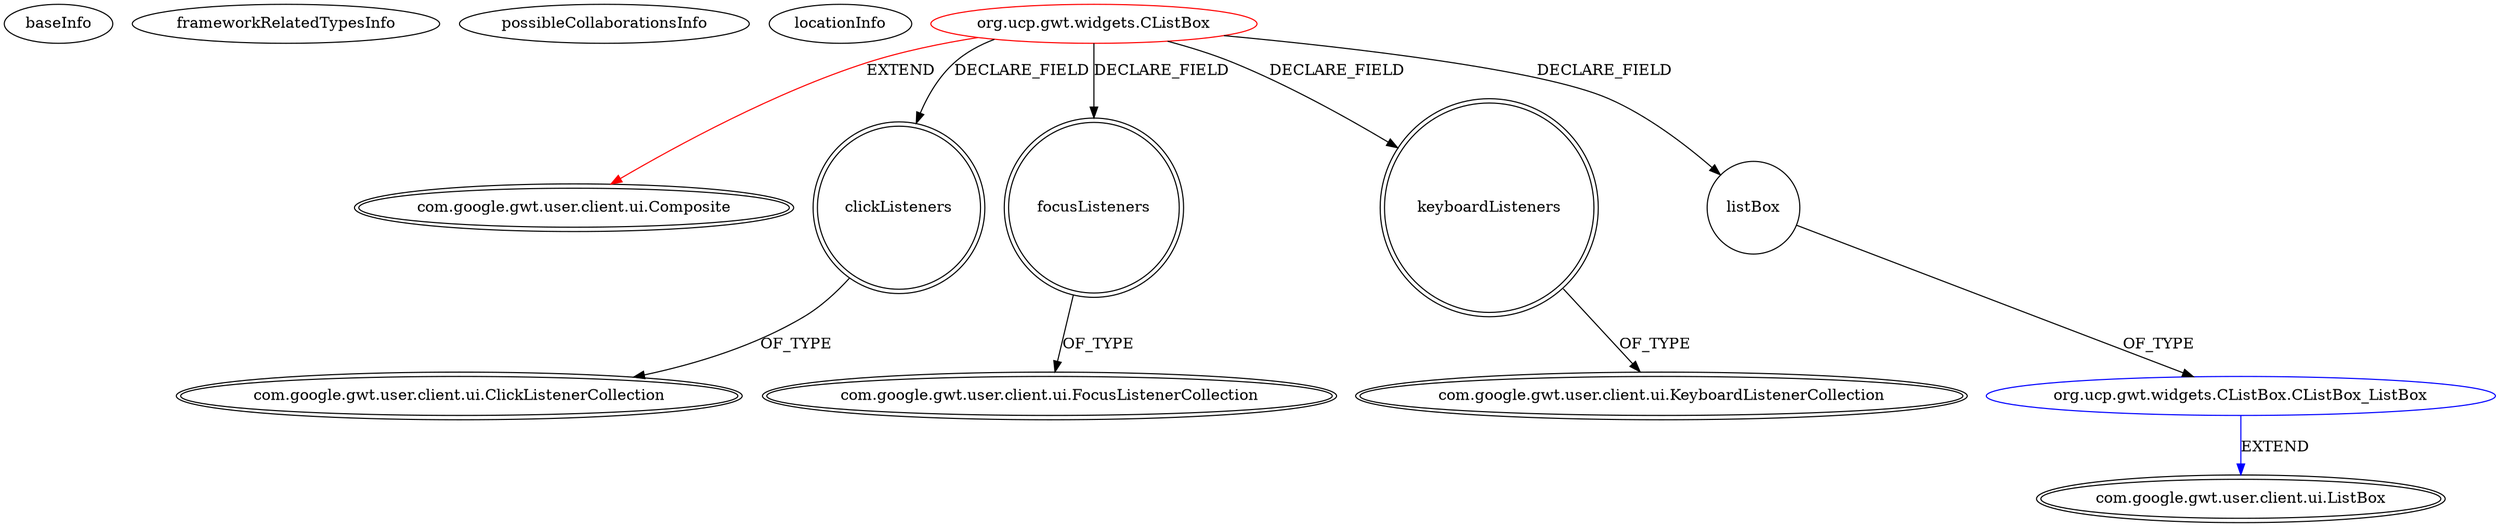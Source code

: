 digraph {
baseInfo[graphId=3007,category="extension_graph",isAnonymous=false,possibleRelation=true]
frameworkRelatedTypesInfo[0="com.google.gwt.user.client.ui.Composite"]
possibleCollaborationsInfo[0="3007~FIELD_DECLARATION-~com.google.gwt.user.client.ui.Composite ~com.google.gwt.user.client.ui.ListBox ~false~false"]
locationInfo[projectName="hmiguellima-ugat",filePath="/hmiguellima-ugat/ugat-master/src/org/ucp/gwt/widgets/CListBox.java",contextSignature="CListBox",graphId="3007"]
0[label="org.ucp.gwt.widgets.CListBox",vertexType="ROOT_CLIENT_CLASS_DECLARATION",isFrameworkType=false,color=red]
1[label="com.google.gwt.user.client.ui.Composite",vertexType="FRAMEWORK_CLASS_TYPE",isFrameworkType=true,peripheries=2]
2[label="clickListeners",vertexType="FIELD_DECLARATION",isFrameworkType=true,peripheries=2,shape=circle]
3[label="com.google.gwt.user.client.ui.ClickListenerCollection",vertexType="FRAMEWORK_CLASS_TYPE",isFrameworkType=true,peripheries=2]
4[label="focusListeners",vertexType="FIELD_DECLARATION",isFrameworkType=true,peripheries=2,shape=circle]
5[label="com.google.gwt.user.client.ui.FocusListenerCollection",vertexType="FRAMEWORK_CLASS_TYPE",isFrameworkType=true,peripheries=2]
6[label="keyboardListeners",vertexType="FIELD_DECLARATION",isFrameworkType=true,peripheries=2,shape=circle]
7[label="com.google.gwt.user.client.ui.KeyboardListenerCollection",vertexType="FRAMEWORK_CLASS_TYPE",isFrameworkType=true,peripheries=2]
8[label="listBox",vertexType="FIELD_DECLARATION",isFrameworkType=false,shape=circle]
9[label="org.ucp.gwt.widgets.CListBox.CListBox_ListBox",vertexType="REFERENCE_CLIENT_CLASS_DECLARATION",isFrameworkType=false,color=blue]
10[label="com.google.gwt.user.client.ui.ListBox",vertexType="FRAMEWORK_CLASS_TYPE",isFrameworkType=true,peripheries=2]
0->1[label="EXTEND",color=red]
0->2[label="DECLARE_FIELD"]
2->3[label="OF_TYPE"]
0->4[label="DECLARE_FIELD"]
4->5[label="OF_TYPE"]
0->6[label="DECLARE_FIELD"]
6->7[label="OF_TYPE"]
0->8[label="DECLARE_FIELD"]
9->10[label="EXTEND",color=blue]
8->9[label="OF_TYPE"]
}
